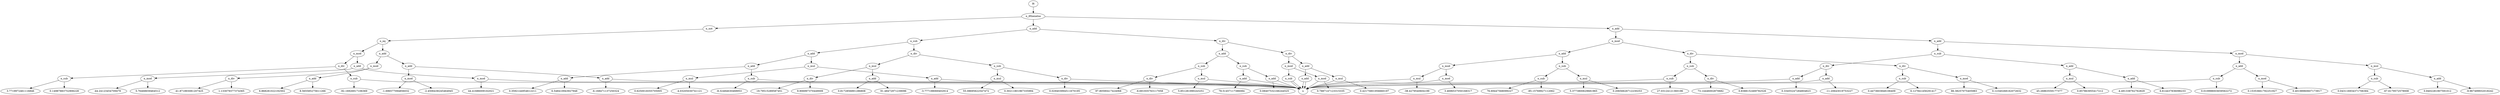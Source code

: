  digraph G1299 {
N1299 [label="I6"];
N1299 -> N1300;
N1300 [label="n_ifthenelse"];
N1300 -> N1301;
N1301 [label="n_not"];
N1301 -> N1302;
N1302 [label="n_eq"];
N1302 -> N1303;
N1303 [label="n_mod"];
N1303 -> N1304;
N1304 [label="n_div"];
N1304 -> N1305;
N1305 [label="n_sub"];
N1305 -> N1306;
N1306 [label="3.7719972461116846"];
N1305 -> N1307;
N1307 [label="0.14987883752906228"];
N1304 -> N1308;
N1308 [label="n_sub"];
N1308 -> N4;
N4 [label="x"];
N1308 -> N1309;
N1309 [label="-92.16926917106369"];
N1303 -> N1310;
N1310 [label="n_add"];
N1310 -> N1311;
N1311 [label="n_mod"];
N1311 -> N1312;
N1312 [label="-44.24123454709479"];
N1311 -> N1313;
N1313 [label="5.76468659464512"];
N1310 -> N1314;
N1314 [label="n_mod"];
N1314 -> N4;
N4 [label="x"];
N1314 -> N1315;
N1315 [label="44.41686009162021"];
N1302 -> N1316;
N1316 [label="n_add"];
N1316 -> N1317;
N1317 [label="n_add"];
N1317 -> N1318;
N1318 [label="n_add"];
N1318 -> N1319;
N1319 [label="-6.168471137250324"];
N1318 -> N4;
N4 [label="x"];
N1317 -> N1320;
N1320 [label="n_mod"];
N1320 -> N1321;
N1321 [label="-1.696577094856032"];
N1320 -> N1322;
N1322 [label="-2.4506438245464945"];
N1316 -> N1323;
N1323 [label="n_mod"];
N1323 -> N1324;
N1324 [label="n_div"];
N1324 -> N1325;
N1325 [label="-41.871893081207425"];
N1324 -> N1326;
N1326 [label="1.133079377374365"];
N1323 -> N1327;
N1327 [label="n_add"];
N1327 -> N1328;
N1328 [label="6.868281022192502"];
N1327 -> N1329;
N1329 [label="8.565585275611266"];
N1300 -> N1330;
N1330 [label="n_add"];
N1330 -> N1331;
N1331 [label="n_div"];
N1331 -> N1332;
N1332 [label="n_add"];
N1332 -> N1333;
N1333 [label="n_sub"];
N1333 -> N1334;
N1334 [label="n_div"];
N1334 -> N1335;
N1335 [label="97.80590417424068"];
N1334 -> N1336;
N1336 [label="-6.691935763117058"];
N1333 -> N1337;
N1337 [label="n_mul"];
N1337 -> N1338;
N1338 [label="5.851281990243251"];
N1337 -> N4;
N4 [label="x"];
N1332 -> N1339;
N1339 [label="n_sub"];
N1339 -> N1340;
N1340 [label="n_add"];
N1340 -> N4;
N4 [label="x"];
N1340 -> N1341;
N1341 [label="78.51457117386084"];
N1339 -> N1342;
N1342 [label="n_add"];
N1342 -> N1343;
N1343 [label="0.08407532166244525"];
N1342 -> N4;
N4 [label="x"];
N1331 -> N1344;
N1344 [label="n_div"];
N1344 -> N1345;
N1345 [label="n_mod"];
N1345 -> N1346;
N1346 [label="n_mod"];
N1346 -> N1347;
N1347 [label="0.7887147123315335"];
N1346 -> N4;
N4 [label="x"];
N1345 -> N1348;
N1348 [label="n_sub"];
N1348 -> N4;
N4 [label="x"];
N1348 -> N4;
N4 [label="x"];
N1344 -> N1349;
N1349 [label="n_add"];
N1349 -> N1350;
N1350 [label="n_add"];
N1350 -> N4;
N4 [label="x"];
N1350 -> N4;
N4 [label="x"];
N1349 -> N1351;
N1351 [label="n_mul"];
N1351 -> N1352;
N1352 [label="0.42175801956660197"];
N1351 -> N4;
N4 [label="x"];
N1330 -> N1353;
N1353 [label="n_sub"];
N1353 -> N1354;
N1354 [label="n_add"];
N1354 -> N1355;
N1355 [label="n_add"];
N1355 -> N1356;
N1356 [label="n_add"];
N1356 -> N1357;
N1357 [label="0.3592144954612211"];
N1356 -> N1358;
N1358 [label="6.548410943927948"];
N1355 -> N1359;
N1359 [label="n_sub"];
N1359 -> N4;
N4 [label="x"];
N1359 -> N1360;
N1360 [label="-8.32484630468953"];
N1354 -> N1361;
N1361 [label="n_mul"];
N1361 -> N1362;
N1362 [label="n_mul"];
N1362 -> N1363;
N1363 [label="0.6250018355705005"];
N1362 -> N1364;
N1364 [label="-4.03205030741121"];
N1361 -> N1365;
N1365 [label="n_add"];
N1365 -> N4;
N4 [label="x"];
N1365 -> N1366;
N1366 [label="-3.777198069402914"];
N1353 -> N1367;
N1367 [label="n_div"];
N1367 -> N1368;
N1368 [label="n_sub"];
N1368 -> N1369;
N1369 [label="n_mul"];
N1369 -> N1370;
N1370 [label="55.08695622547472"];
N1369 -> N1371;
N1371 [label="0.30211801967335994"];
N1368 -> N1372;
N1372 [label="n_div"];
N1372 -> N1373;
N1373 [label="0.029403994511670195"];
N1372 -> N4;
N4 [label="x"];
N1367 -> N1374;
N1374 [label="n_mul"];
N1374 -> N1375;
N1375 [label="n_div"];
N1375 -> N1376;
N1376 [label="19.79515289587451"];
N1375 -> N1377;
N1377 [label="9.906997370449009"];
N1374 -> N1378;
N1378 [label="n_add"];
N1378 -> N1379;
N1379 [label="0.8172856891286808"];
N1378 -> N1380;
N1380 [label="91.48472971239096"];
N1300 -> N1381;
N1381 [label="n_add"];
N1381 -> N1382;
N1382 [label="n_add"];
N1382 -> N1383;
N1383 [label="n_sub"];
N1383 -> N1384;
N1384 [label="n_div"];
N1384 -> N1385;
N1385 [label="n_add"];
N1385 -> N1386;
N1386 [label="0.33455247284804823"];
N1385 -> N4;
N4 [label="x"];
N1384 -> N1387;
N1387 [label="n_add"];
N1387 -> N4;
N4 [label="x"];
N1387 -> N1388;
N1388 [label="-11.20643019753227"];
N1383 -> N1389;
N1389 [label="n_add"];
N1389 -> N1390;
N1390 [label="n_mul"];
N1390 -> N1391;
N1391 [label="45.26863559177377"];
N1390 -> N1392;
N1392 [label="0.857863955417212"];
N1389 -> N1393;
N1393 [label="n_add"];
N1393 -> N1394;
N1394 [label="-4.491338762762829"];
N1393 -> N1395;
N1395 [label="6.614437836096233"];
N1382 -> N1396;
N1396 [label="n_mod"];
N1396 -> N1397;
N1397 [label="n_add"];
N1397 -> N1398;
N1398 [label="n_sub"];
N1398 -> N4;
N4 [label="x"];
N1398 -> N1399;
N1399 [label="0.010998003659562272"];
N1397 -> N1400;
N1400 [label="n_mod"];
N1400 -> N1401;
N1401 [label="0.15353661792251927"];
N1400 -> N1402;
N1402 [label="0.40198960607173917"];
N1396 -> N1403;
N1403 [label="n_mul"];
N1403 -> N1404;
N1404 [label="n_sub"];
N1404 -> N1405;
N1405 [label="0.043116934371706384"];
N1404 -> N1406;
N1406 [label="-67.6179572579008"];
N1403 -> N1407;
N1407 [label="n_add"];
N1407 -> N1408;
N1408 [label="0.8402281907591012"];
N1407 -> N1409;
N1409 [label="-9.967499932018242"];
N1381 -> N1410;
N1410 [label="n_mod"];
N1410 -> N1411;
N1411 [label="n_div"];
N1411 -> N1412;
N1412 [label="n_sub"];
N1412 -> N1413;
N1413 [label="n_sub"];
N1413 -> N1414;
N1414 [label="27.03124121360196"];
N1413 -> N4;
N4 [label="x"];
N1412 -> N1415;
N1415 [label="n_div"];
N1415 -> N1416;
N1416 [label="0.8388152469782526"];
N1415 -> N1417;
N1417 [label="73.14446002870682"];
N1411 -> N1418;
N1418 [label="n_div"];
N1418 -> N1419;
N1419 [label="n_sub"];
N1419 -> N1420;
N1420 [label="0.4473603848106409"];
N1419 -> N1421;
N1421 [label="6.127841456291417"];
N1418 -> N1422;
N1422 [label="n_mod"];
N1422 -> N1423;
N1423 [label="86.38257075405983"];
N1422 -> N1424;
N1424 [label="0.12340268162072632"];
N1410 -> N1425;
N1425 [label="n_add"];
N1425 -> N1426;
N1426 [label="n_mod"];
N1426 -> N1427;
N1427 [label="n_mul"];
N1427 -> N1428;
N1428 [label="-38.4279540604199"];
N1427 -> N4;
N4 [label="x"];
N1426 -> N1429;
N1429 [label="n_mod"];
N1429 -> N1430;
N1430 [label="3.4696537050168317"];
N1429 -> N4;
N4 [label="x"];
N1425 -> N1431;
N1431 [label="n_sub"];
N1431 -> N1432;
N1432 [label="n_sub"];
N1432 -> N1433;
N1433 [label="-85.15769927112062"];
N1432 -> N1434;
N1434 [label="76.69447568099227"];
N1431 -> N1435;
N1435 [label="n_mul"];
N1435 -> N1436;
N1436 [label="0.20656626712230253"];
N1435 -> N1437;
N1437 [label="5.3773800629681965"];
}
